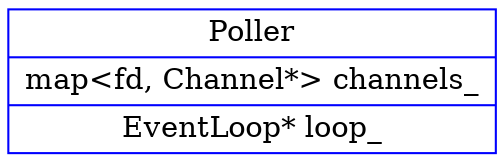 digraph G
{
    fontsize = 8
    rankdir = TB

    node [
        shape = "record"
        color = "blue"
    ]

    edge [
        fontsize = 9
    ]

    Poller [
        label = "{Poller | map\<fd, Channel*\> channels_ | EventLoop* loop_}"
    ]

    
}
